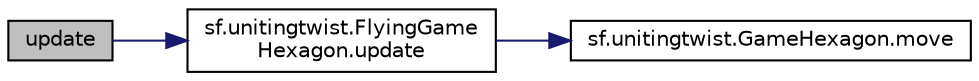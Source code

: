 digraph "update"
{
  edge [fontname="Helvetica",fontsize="10",labelfontname="Helvetica",labelfontsize="10"];
  node [fontname="Helvetica",fontsize="10",shape=record];
  rankdir="LR";
  Node76 [label="update",height=0.2,width=0.4,color="black", fillcolor="grey75", style="filled", fontcolor="black"];
  Node76 -> Node77 [color="midnightblue",fontsize="10",style="solid",fontname="Helvetica"];
  Node77 [label="sf.unitingtwist.FlyingGame\lHexagon.update",height=0.2,width=0.4,color="black", fillcolor="white", style="filled",URL="$classsf_1_1unitingtwist_1_1_flying_game_hexagon.html#af039112e754af58b85dd83f6e5b45116"];
  Node77 -> Node78 [color="midnightblue",fontsize="10",style="solid",fontname="Helvetica"];
  Node78 [label="sf.unitingtwist.GameHexagon.move",height=0.2,width=0.4,color="black", fillcolor="white", style="filled",URL="$classsf_1_1unitingtwist_1_1_game_hexagon.html#a206c19ef82ed8ac5ea84810ff997de2c"];
}
